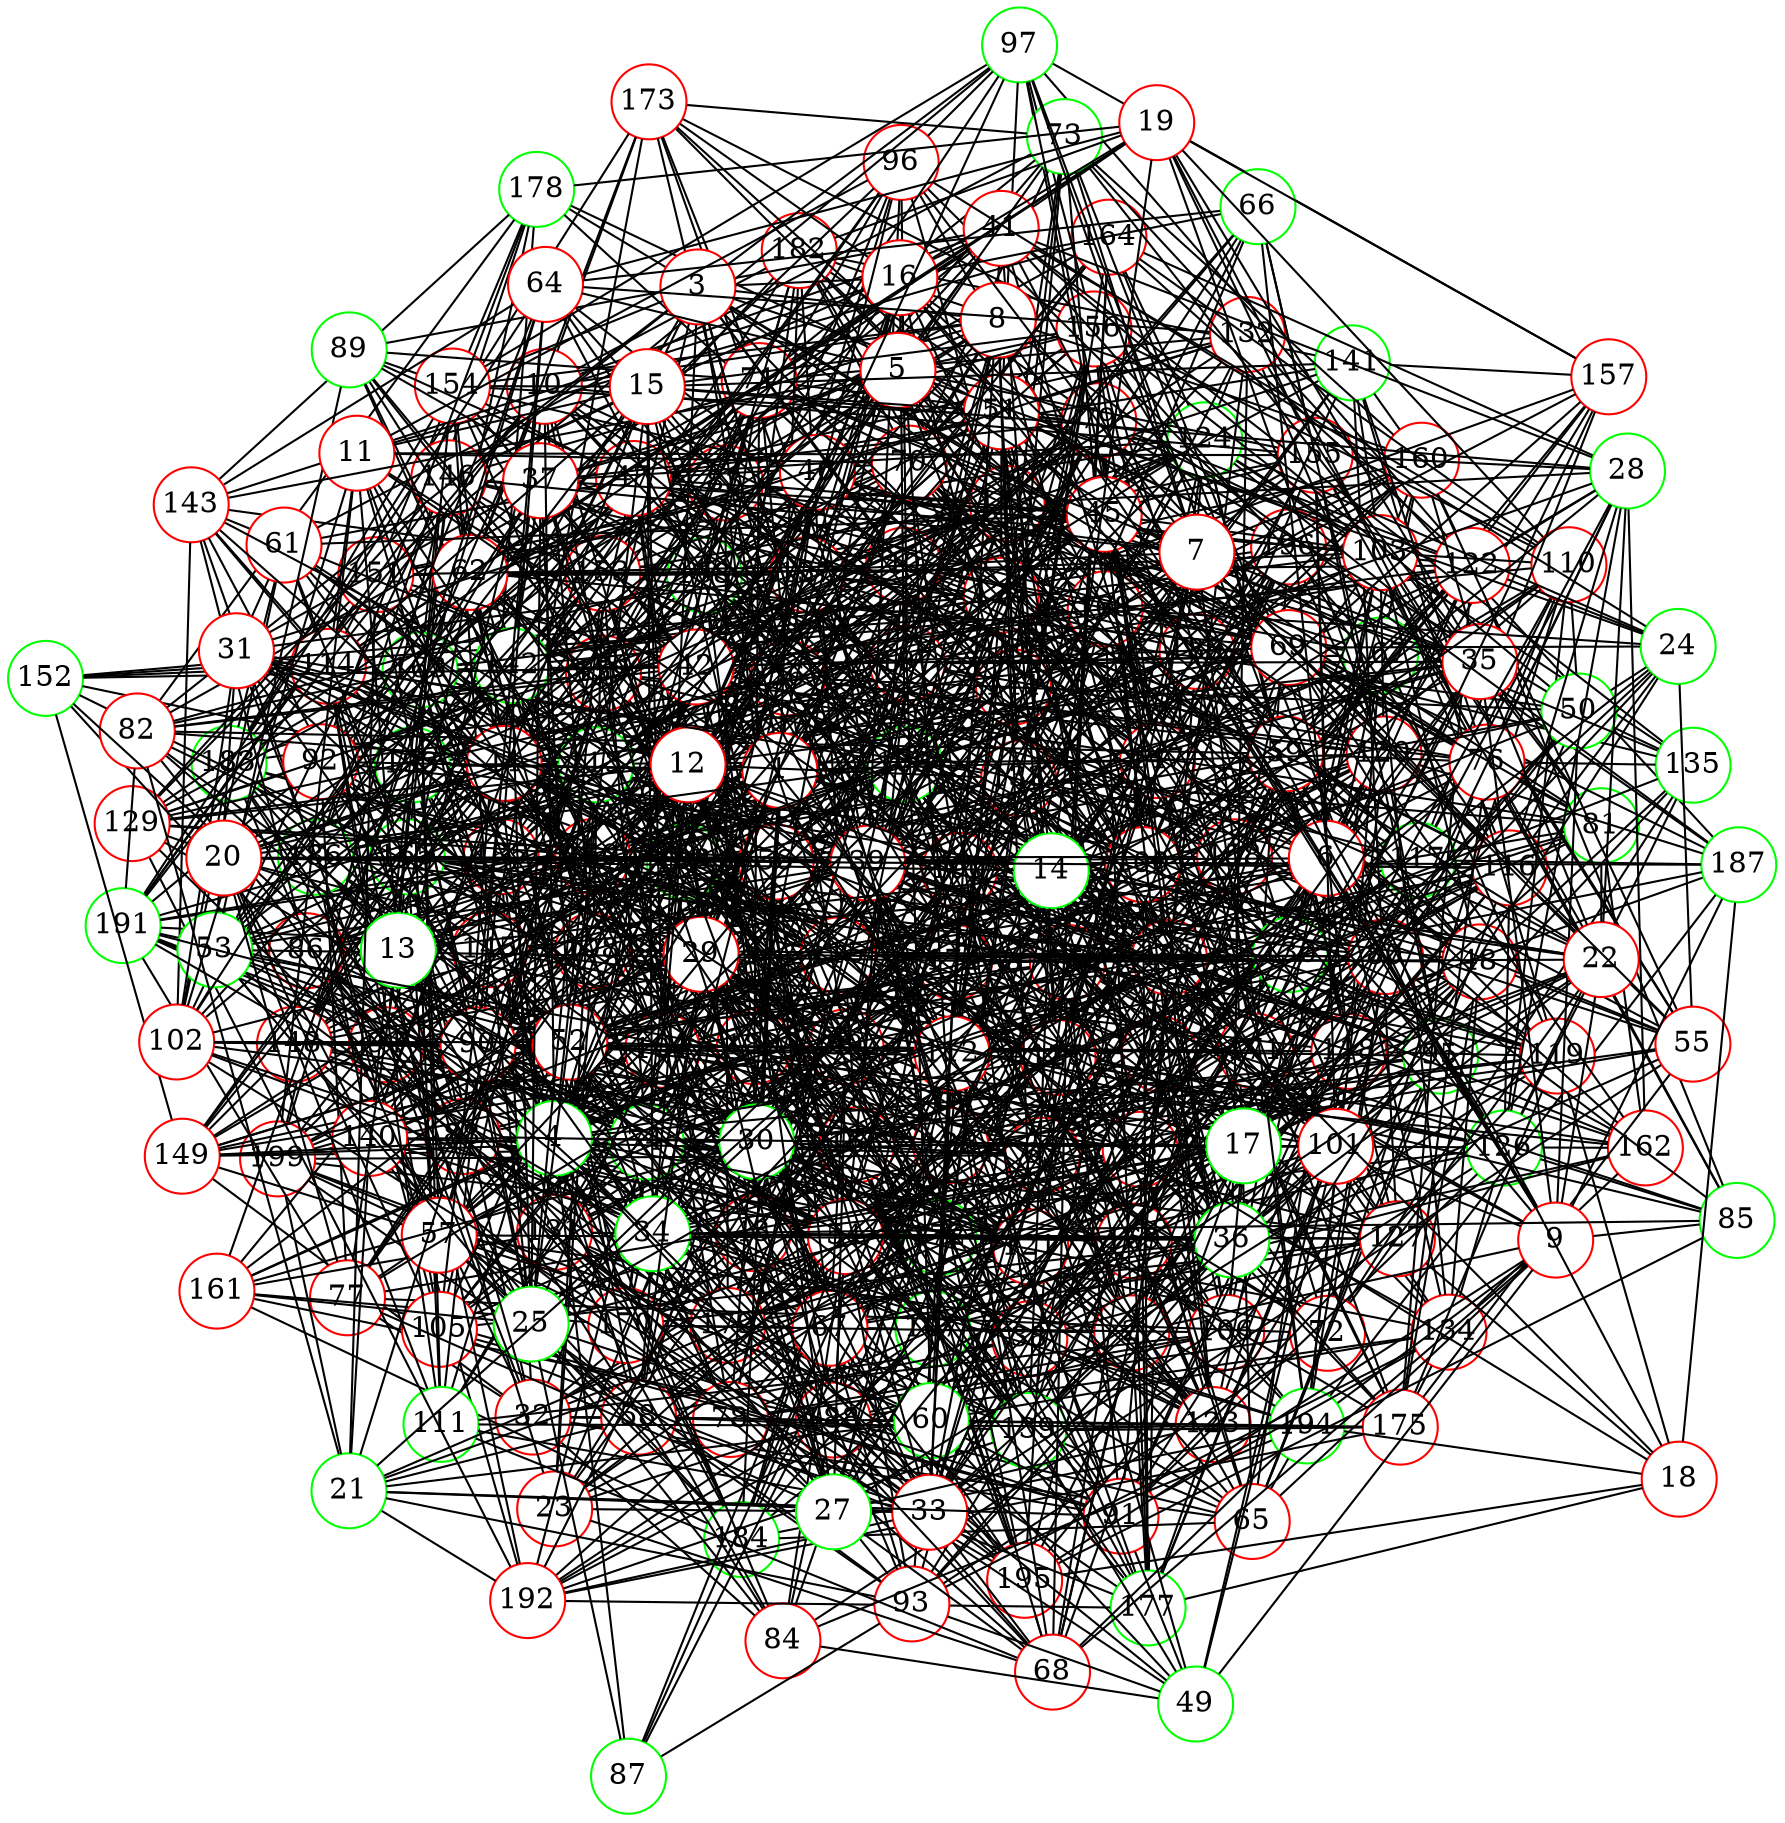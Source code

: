 graph {
graph ["layout"="fdp"]
node ["style"="filled","fillcolor"="white","fixedsize"="true","shape"="circle"]
"0" ["color"="red"]
"32" ["color"="red"]
"65" ["color"="red"]
"98" ["color"="red"]
"195" ["color"="red"]
"133" ["color"="red"]
"134" ["color"="red"]
"162" ["color"="red"]
"166" ["color"="red"]
"194" ["color"="green"]
"170" ["color"="red"]
"198" ["color"="green"]
"184" ["color"="green"]
"189" ["color"="red"]
"196" ["color"="red"]
"181" ["color"="red"]
"182" ["color"="red"]
"186" ["color"="green"]
"192" ["color"="red"]
"167" ["color"="green"]
"197" ["color"="red"]
"138" ["color"="green"]
"141" ["color"="green"]
"160" ["color"="red"]
"174" ["color"="red"]
"175" ["color"="red"]
"180" ["color"="red"]
"183" ["color"="green"]
"190" ["color"="red"]
"172" ["color"="green"]
"199" ["color"="red"]
"179" ["color"="red"]
"193" ["color"="green"]
"191" ["color"="green"]
"157" ["color"="red"]
"158" ["color"="red"]
"143" ["color"="red"]
"178" ["color"="green"]
"185" ["color"="red"]
"159" ["color"="red"]
"151" ["color"="red"]
"155" ["color"="red"]
"156" ["color"="red"]
"171" ["color"="red"]
"188" ["color"="red"]
"173" ["color"="red"]
"144" ["color"="red"]
"150" ["color"="red"]
"154" ["color"="red"]
"163" ["color"="green"]
"169" ["color"="red"]
"177" ["color"="green"]
"108" ["color"="red"]
"137" ["color"="red"]
"161" ["color"="red"]
"164" ["color"="red"]
"145" ["color"="red"]
"176" ["color"="red"]
"187" ["color"="green"]
"109" ["color"="green"]
"118" ["color"="red"]
"139" ["color"="green"]
"147" ["color"="red"]
"119" ["color"="red"]
"132" ["color"="red"]
"168" ["color"="red"]
"124" ["color"="green"]
"165" ["color"="green"]
"135" ["color"="green"]
"127" ["color"="red"]
"146" ["color"="red"]
"153" ["color"="red"]
"126" ["color"="green"]
"120" ["color"="red"]
"123" ["color"="red"]
"136" ["color"="red"]
"148" ["color"="red"]
"149" ["color"="red"]
"152" ["color"="green"]
"125" ["color"="red"]
"131" ["color"="red"]
"72" ["color"="red"]
"77" ["color"="red"]
"91" ["color"="red"]
"104" ["color"="red"]
"105" ["color"="red"]
"130" ["color"="green"]
"114" ["color"="red"]
"115" ["color"="red"]
"111" ["color"="green"]
"121" ["color"="red"]
"140" ["color"="red"]
"117" ["color"="green"]
"92" ["color"="red"]
"129" ["color"="red"]
"78" ["color"="red"]
"106" ["color"="red"]
"107" ["color"="green"]
"128" ["color"="red"]
"88" ["color"="red"]
"102" ["color"="red"]
"113" ["color"="green"]
"142" ["color"="green"]
"94" ["color"="red"]
"122" ["color"="red"]
"110" ["color"="red"]
"80" ["color"="red"]
"85" ["color"="green"]
"93" ["color"="red"]
"75" ["color"="red"]
"83" ["color"="red"]
"97" ["color"="green"]
"116" ["color"="red"]
"95" ["color"="green"]
"99" ["color"="red"]
"38" ["color"="red"]
"70" ["color"="red"]
"73" ["color"="green"]
"112" ["color"="red"]
"74" ["color"="green"]
"81" ["color"="green"]
"90" ["color"="red"]
"48" ["color"="red"]
"67" ["color"="red"]
"103" ["color"="red"]
"82" ["color"="red"]
"55" ["color"="red"]
"100" ["color"="red"]
"84" ["color"="red"]
"63" ["color"="red"]
"71" ["color"="red"]
"79" ["color"="red"]
"89" ["color"="green"]
"59" ["color"="red"]
"76" ["color"="red"]
"50" ["color"="green"]
"56" ["color"="red"]
"61" ["color"="red"]
"54" ["color"="red"]
"87" ["color"="green"]
"58" ["color"="red"]
"62" ["color"="red"]
"96" ["color"="red"]
"69" ["color"="red"]
"86" ["color"="red"]
"40" ["color"="red"]
"43" ["color"="red"]
"47" ["color"="red"]
"53" ["color"="green"]
"60" ["color"="green"]
"2" ["color"="red"]
"35" ["color"="red"]
"44" ["color"="red"]
"45" ["color"="red"]
"46" ["color"="red"]
"36" ["color"="green"]
"51" ["color"="red"]
"57" ["color"="red"]
"68" ["color"="red"]
"6" ["color"="red"]
"9" ["color"="red"]
"39" ["color"="red"]
"49" ["color"="green"]
"101" ["color"="red"]
"22" ["color"="red"]
"28" ["color"="green"]
"41" ["color"="red"]
"42" ["color"="red"]
"52" ["color"="red"]
"10" ["color"="red"]
"23" ["color"="red"]
"33" ["color"="red"]
"26" ["color"="red"]
"1" ["color"="red"]
"66" ["color"="green"]
"3" ["color"="red"]
"8" ["color"="red"]
"30" ["color"="green"]
"37" ["color"="red"]
"16" ["color"="red"]
"34" ["color"="green"]
"19" ["color"="red"]
"64" ["color"="red"]
"4" ["color"="green"]
"5" ["color"="red"]
"24" ["color"="green"]
"11" ["color"="red"]
"13" ["color"="green"]
"15" ["color"="red"]
"17" ["color"="green"]
"25" ["color"="green"]
"29" ["color"="red"]
"7" ["color"="red"]
"12" ["color"="red"]
"31" ["color"="red"]
"14" ["color"="green"]
"20" ["color"="red"]
"18" ["color"="red"]
"21" ["color"="green"]
"27" ["color"="green"]
"0" -- "32"
"0" -- "96"
"0" -- "193"
"0" -- "2"
"0" -- "99"
"0" -- "166"
"0" -- "167"
"0" -- "10"
"0" -- "106"
"0" -- "75"
"0" -- "174"
"0" -- "79"
"0" -- "48"
"0" -- "81"
"0" -- "177"
"0" -- "23"
"0" -- "26"
"0" -- "123"
"0" -- "156"
"0" -- "94"
"0" -- "63"
"32" -- "65"
"32" -- "194"
"32" -- "165"
"32" -- "38"
"32" -- "40"
"32" -- "43"
"32" -- "77"
"32" -- "84"
"32" -- "117"
"32" -- "149"
"32" -- "86"
"32" -- "185"
"32" -- "58"
"32" -- "91"
"65" -- "98"
"65" -- "194"
"65" -- "131"
"65" -- "198"
"65" -- "167"
"65" -- "72"
"65" -- "104"
"65" -- "75"
"65" -- "107"
"65" -- "116"
"65" -- "184"
"65" -- "188"
"65" -- "158"
"65" -- "95"
"98" -- "195"
"98" -- "133"
"98" -- "138"
"98" -- "157"
"98" -- "160"
"98" -- "108"
"98" -- "177"
"98" -- "120"
"98" -- "123"
"98" -- "124"
"98" -- "191"
"133" -- "134"
"133" -- "199"
"133" -- "150"
"133" -- "156"
"133" -- "158"
"133" -- "180"
"133" -- "191"
"134" -- "162"
"134" -- "167"
"134" -- "138"
"134" -- "175"
"134" -- "144"
"134" -- "188"
"162" -- "166"
"162" -- "181"
"166" -- "194"
"166" -- "195"
"166" -- "170"
"166" -- "181"
"166" -- "182"
"166" -- "184"
"170" -- "198"
"170" -- "184"
"184" -- "194"
"184" -- "189"
"189" -- "196"
"181" -- "182"
"181" -- "186"
"186" -- "192"
"167" -- "197"
"167" -- "181"
"167" -- "182"
"138" -- "197"
"138" -- "141"
"138" -- "143"
"138" -- "180"
"138" -- "181"
"138" -- "182"
"138" -- "151"
"138" -- "155"
"138" -- "156"
"141" -- "160"
"141" -- "172"
"141" -- "182"
"141" -- "157"
"160" -- "197"
"160" -- "167"
"160" -- "174"
"160" -- "182"
"160" -- "190"
"174" -- "197"
"174" -- "175"
"174" -- "183"
"175" -- "192"
"175" -- "180"
"175" -- "181"
"183" -- "197"
"172" -- "196"
"172" -- "199"
"172" -- "179"
"172" -- "191"
"179" -- "193"
"179" -- "196"
"179" -- "197"
"179" -- "199"
"179" -- "190"
"157" -- "167"
"157" -- "158"
"143" -- "170"
"143" -- "178"
"143" -- "185"
"143" -- "186"
"143" -- "159"
"178" -- "193"
"178" -- "196"
"178" -- "186"
"159" -- "194"
"159" -- "166"
"151" -- "166"
"151" -- "178"
"151" -- "159"
"151" -- "191"
"156" -- "171"
"156" -- "173"
"156" -- "174"
"156" -- "185"
"171" -- "194"
"171" -- "196"
"171" -- "180"
"171" -- "181"
"171" -- "188"
"171" -- "189"
"188" -- "195"
"173" -- "183"
"173" -- "189"
"173" -- "174"
"144" -- "193"
"144" -- "197"
"144" -- "180"
"144" -- "150"
"144" -- "184"
"144" -- "185"
"144" -- "154"
"144" -- "186"
"144" -- "157"
"150" -- "183"
"150" -- "155"
"150" -- "191"
"154" -- "163"
"154" -- "174"
"154" -- "183"
"163" -- "196"
"163" -- "167"
"163" -- "169"
"163" -- "185"
"163" -- "190"
"169" -- "192"
"169" -- "177"
"169" -- "185"
"169" -- "188"
"177" -- "192"
"177" -- "180"
"108" -- "160"
"108" -- "137"
"108" -- "109"
"108" -- "146"
"108" -- "153"
"108" -- "126"
"108" -- "191"
"137" -- "161"
"137" -- "164"
"137" -- "167"
"137" -- "169"
"137" -- "145"
"137" -- "151"
"161" -- "180"
"161" -- "184"
"161" -- "170"
"161" -- "188"
"161" -- "174"
"145" -- "199"
"145" -- "173"
"145" -- "176"
"145" -- "154"
"176" -- "193"
"176" -- "181"
"176" -- "183"
"176" -- "187"
"176" -- "189"
"187" -- "194"
"187" -- "196"
"109" -- "145"
"109" -- "181"
"109" -- "118"
"109" -- "150"
"109" -- "155"
"118" -- "194"
"118" -- "167"
"118" -- "137"
"118" -- "139"
"118" -- "145"
"118" -- "119"
"118" -- "184"
"118" -- "124"
"139" -- "192"
"139" -- "175"
"139" -- "147"
"139" -- "179"
"139" -- "181"
"139" -- "150"
"139" -- "159"
"147" -- "193"
"147" -- "175"
"147" -- "178"
"147" -- "182"
"147" -- "156"
"147" -- "188"
"147" -- "189"
"119" -- "132"
"119" -- "166"
"119" -- "168"
"119" -- "141"
"119" -- "175"
"119" -- "144"
"119" -- "185"
"119" -- "190"
"132" -- "133"
"132" -- "181"
"132" -- "187"
"168" -- "198"
"168" -- "174"
"168" -- "181"
"124" -- "132"
"124" -- "164"
"124" -- "165"
"124" -- "135"
"124" -- "168"
"124" -- "137"
"124" -- "151"
"124" -- "127"
"165" -- "166"
"165" -- "198"
"165" -- "171"
"165" -- "181"
"165" -- "184"
"127" -- "170"
"127" -- "141"
"127" -- "158"
"146" -- "193"
"146" -- "165"
"146" -- "199"
"146" -- "170"
"146" -- "189"
"146" -- "190"
"146" -- "159"
"146" -- "191"
"153" -- "165"
"153" -- "171"
"153" -- "176"
"153" -- "186"
"126" -- "134"
"126" -- "135"
"126" -- "176"
"126" -- "145"
"120" -- "194"
"120" -- "196"
"120" -- "137"
"120" -- "139"
"120" -- "187"
"120" -- "190"
"120" -- "159"
"123" -- "167"
"123" -- "136"
"123" -- "169"
"123" -- "139"
"123" -- "172"
"123" -- "177"
"123" -- "181"
"123" -- "150"
"123" -- "188"
"123" -- "125"
"123" -- "190"
"136" -- "168"
"136" -- "137"
"136" -- "170"
"136" -- "148"
"136" -- "149"
"136" -- "187"
"136" -- "190"
"136" -- "159"
"148" -- "195"
"148" -- "198"
"148" -- "149"
"148" -- "182"
"149" -- "165"
"149" -- "198"
"149" -- "179"
"149" -- "152"
"149" -- "153"
"152" -- "165"
"152" -- "168"
"152" -- "190"
"125" -- "162"
"125" -- "195"
"125" -- "164"
"125" -- "133"
"125" -- "165"
"125" -- "179"
"125" -- "150"
"125" -- "185"
"125" -- "189"
"131" -- "161"
"131" -- "163"
"131" -- "174"
"131" -- "180"
"131" -- "183"
"131" -- "185"
"131" -- "154"
"72" -- "135"
"72" -- "168"
"72" -- "137"
"72" -- "77"
"72" -- "78"
"72" -- "110"
"72" -- "174"
"72" -- "80"
"72" -- "88"
"72" -- "93"
"77" -- "91"
"77" -- "92"
"77" -- "191"
"91" -- "131"
"91" -- "134"
"91" -- "104"
"91" -- "105"
"91" -- "172"
"91" -- "117"
"91" -- "119"
"91" -- "189"
"91" -- "126"
"104" -- "195"
"104" -- "198"
"104" -- "199"
"104" -- "139"
"104" -- "146"
"104" -- "149"
"104" -- "105"
"104" -- "171"
"104" -- "174"
"104" -- "111"
"104" -- "181"
"104" -- "121"
"104" -- "127"
"105" -- "130"
"105" -- "131"
"105" -- "165"
"105" -- "109"
"105" -- "174"
"105" -- "177"
"105" -- "114"
"105" -- "186"
"130" -- "160"
"130" -- "162"
"130" -- "199"
"130" -- "174"
"130" -- "187"
"130" -- "156"
"114" -- "192"
"114" -- "164"
"114" -- "133"
"114" -- "143"
"114" -- "115"
"114" -- "151"
"114" -- "152"
"115" -- "193"
"115" -- "196"
"115" -- "139"
"115" -- "176"
"115" -- "149"
"115" -- "181"
"115" -- "153"
"115" -- "127"
"111" -- "193"
"111" -- "163"
"111" -- "197"
"111" -- "185"
"111" -- "175"
"121" -- "198"
"121" -- "140"
"121" -- "174"
"121" -- "180"
"121" -- "123"
"121" -- "126"
"140" -- "163"
"140" -- "184"
"140" -- "186"
"117" -- "133"
"117" -- "145"
"117" -- "179"
"117" -- "182"
"117" -- "187"
"117" -- "156"
"117" -- "157"
"92" -- "129"
"92" -- "104"
"92" -- "137"
"92" -- "176"
"92" -- "145"
"92" -- "178"
"92" -- "182"
"92" -- "185"
"92" -- "189"
"92" -- "158"
"92" -- "191"
"129" -- "192"
"129" -- "131"
"129" -- "163"
"129" -- "198"
"129" -- "168"
"129" -- "145"
"129" -- "146"
"129" -- "151"
"78" -- "192"
"78" -- "193"
"78" -- "169"
"78" -- "106"
"78" -- "140"
"78" -- "115"
"78" -- "88"
"78" -- "122"
"78" -- "159"
"106" -- "195"
"106" -- "107"
"106" -- "171"
"106" -- "109"
"106" -- "111"
"106" -- "117"
"106" -- "181"
"106" -- "185"
"106" -- "188"
"107" -- "128"
"107" -- "192"
"107" -- "162"
"107" -- "163"
"107" -- "164"
"107" -- "133"
"107" -- "166"
"107" -- "170"
"107" -- "148"
"107" -- "119"
"107" -- "188"
"128" -- "130"
"128" -- "132"
"128" -- "133"
"128" -- "135"
"128" -- "137"
"128" -- "152"
"128" -- "157"
"128" -- "159"
"128" -- "175"
"128" -- "181"
"128" -- "182"
"128" -- "188"
"88" -- "165"
"88" -- "102"
"88" -- "134"
"88" -- "166"
"88" -- "138"
"88" -- "139"
"88" -- "113"
"88" -- "177"
"88" -- "114"
"88" -- "178"
"88" -- "152"
"88" -- "94"
"102" -- "104"
"102" -- "107"
"102" -- "171"
"102" -- "143"
"102" -- "146"
"102" -- "183"
"102" -- "153"
"113" -- "129"
"113" -- "132"
"113" -- "197"
"113" -- "199"
"113" -- "136"
"113" -- "141"
"113" -- "142"
"113" -- "176"
"113" -- "118"
"142" -- "160"
"142" -- "172"
"142" -- "148"
"94" -- "193"
"94" -- "98"
"94" -- "197"
"94" -- "108"
"94" -- "172"
"94" -- "111"
"94" -- "144"
"94" -- "114"
"94" -- "115"
"94" -- "148"
"94" -- "118"
"94" -- "121"
"94" -- "154"
"94" -- "125"
"94" -- "191"
"122" -- "160"
"122" -- "164"
"122" -- "197"
"122" -- "167"
"122" -- "169"
"122" -- "171"
"122" -- "175"
"122" -- "151"
"122" -- "125"
"110" -- "164"
"110" -- "196"
"110" -- "142"
"110" -- "180"
"110" -- "117"
"110" -- "156"
"110" -- "126"
"110" -- "158"
"80" -- "194"
"80" -- "108"
"80" -- "115"
"80" -- "85"
"80" -- "88"
"80" -- "185"
"80" -- "91"
"80" -- "123"
"80" -- "190"
"85" -- "195"
"85" -- "122"
"85" -- "155"
"85" -- "125"
"85" -- "126"
"85" -- "174"
"93" -- "134"
"93" -- "198"
"93" -- "135"
"93" -- "199"
"93" -- "169"
"93" -- "172"
"93" -- "142"
"93" -- "147"
"93" -- "186"
"75" -- "130"
"75" -- "164"
"75" -- "165"
"75" -- "171"
"75" -- "83"
"75" -- "115"
"75" -- "117"
"75" -- "120"
"75" -- "122"
"75" -- "91"
"75" -- "94"
"83" -- "97"
"83" -- "130"
"83" -- "131"
"83" -- "196"
"83" -- "165"
"83" -- "111"
"83" -- "147"
"83" -- "179"
"83" -- "148"
"83" -- "122"
"83" -- "188"
"97" -- "147"
"97" -- "151"
"97" -- "122"
"97" -- "154"
"97" -- "156"
"97" -- "157"
"116" -- "196"
"116" -- "165"
"116" -- "139"
"116" -- "118"
"116" -- "126"
"95" -- "99"
"95" -- "164"
"95" -- "109"
"95" -- "113"
"95" -- "179"
"95" -- "181"
"95" -- "120"
"95" -- "121"
"95" -- "123"
"95" -- "155"
"95" -- "126"
"99" -- "128"
"99" -- "193"
"99" -- "195"
"99" -- "141"
"99" -- "110"
"99" -- "177"
"99" -- "114"
"99" -- "148"
"99" -- "180"
"99" -- "149"
"99" -- "124"
"99" -- "156"
"38" -- "192"
"38" -- "194"
"38" -- "70"
"38" -- "198"
"38" -- "171"
"38" -- "140"
"38" -- "48"
"38" -- "80"
"38" -- "177"
"38" -- "50"
"38" -- "54"
"38" -- "55"
"38" -- "58"
"38" -- "154"
"38" -- "186"
"38" -- "59"
"38" -- "91"
"38" -- "123"
"38" -- "127"
"70" -- "164"
"70" -- "104"
"70" -- "168"
"70" -- "73"
"70" -- "74"
"70" -- "138"
"70" -- "77"
"70" -- "118"
"70" -- "151"
"70" -- "153"
"70" -- "95"
"73" -- "160"
"73" -- "132"
"73" -- "168"
"73" -- "173"
"73" -- "80"
"73" -- "112"
"73" -- "144"
"73" -- "176"
"73" -- "159"
"112" -- "163"
"112" -- "134"
"112" -- "198"
"112" -- "135"
"112" -- "139"
"112" -- "142"
"112" -- "174"
"112" -- "144"
"112" -- "177"
"112" -- "156"
"112" -- "188"
"112" -- "189"
"112" -- "190"
"74" -- "192"
"74" -- "99"
"74" -- "195"
"74" -- "168"
"74" -- "170"
"74" -- "108"
"74" -- "142"
"74" -- "176"
"74" -- "81"
"74" -- "145"
"74" -- "179"
"74" -- "116"
"74" -- "149"
"74" -- "151"
"74" -- "153"
"74" -- "90"
"74" -- "127"
"74" -- "191"
"81" -- "162"
"81" -- "133"
"81" -- "166"
"81" -- "176"
"81" -- "115"
"81" -- "88"
"81" -- "155"
"81" -- "159"
"90" -- "193"
"90" -- "130"
"90" -- "195"
"90" -- "164"
"90" -- "167"
"90" -- "199"
"90" -- "136"
"90" -- "109"
"90" -- "176"
"90" -- "114"
"90" -- "123"
"48" -- "67"
"48" -- "70"
"48" -- "134"
"48" -- "198"
"48" -- "103"
"48" -- "135"
"48" -- "107"
"48" -- "139"
"48" -- "171"
"48" -- "175"
"48" -- "83"
"48" -- "117"
"48" -- "55"
"48" -- "59"
"67" -- "193"
"67" -- "99"
"67" -- "196"
"67" -- "103"
"67" -- "78"
"67" -- "82"
"67" -- "150"
"67" -- "184"
"67" -- "153"
"67" -- "90"
"67" -- "127"
"103" -- "130"
"103" -- "163"
"103" -- "104"
"103" -- "137"
"103" -- "106"
"103" -- "141"
"103" -- "146"
"103" -- "116"
"103" -- "120"
"103" -- "124"
"103" -- "156"
"82" -- "163"
"82" -- "138"
"82" -- "107"
"82" -- "108"
"82" -- "113"
"82" -- "178"
"82" -- "88"
"82" -- "159"
"82" -- "191"
"55" -- "160"
"55" -- "100"
"55" -- "132"
"55" -- "103"
"55" -- "136"
"55" -- "175"
"55" -- "147"
"55" -- "84"
"55" -- "116"
"55" -- "158"
"55" -- "63"
"100" -- "196"
"100" -- "133"
"100" -- "109"
"100" -- "177"
"100" -- "116"
"100" -- "149"
"100" -- "150"
"100" -- "119"
"100" -- "120"
"100" -- "121"
"100" -- "153"
"100" -- "122"
"100" -- "155"
"100" -- "124"
"84" -- "145"
"84" -- "194"
"84" -- "183"
"84" -- "188"
"63" -- "65"
"63" -- "196"
"63" -- "102"
"63" -- "71"
"63" -- "199"
"63" -- "72"
"63" -- "136"
"63" -- "75"
"63" -- "140"
"63" -- "80"
"63" -- "116"
"63" -- "117"
"63" -- "124"
"71" -- "131"
"71" -- "163"
"71" -- "132"
"71" -- "198"
"71" -- "135"
"71" -- "73"
"71" -- "138"
"71" -- "173"
"71" -- "142"
"71" -- "79"
"71" -- "113"
"71" -- "145"
"71" -- "82"
"71" -- "148"
"71" -- "89"
"71" -- "185"
"71" -- "186"
"79" -- "97"
"79" -- "103"
"79" -- "106"
"79" -- "170"
"79" -- "109"
"79" -- "173"
"79" -- "113"
"79" -- "115"
"79" -- "116"
"79" -- "181"
"79" -- "150"
"79" -- "122"
"79" -- "154"
"79" -- "125"
"89" -- "150"
"89" -- "166"
"89" -- "104"
"89" -- "154"
"89" -- "158"
"89" -- "159"
"59" -- "97"
"59" -- "98"
"59" -- "198"
"59" -- "107"
"59" -- "76"
"59" -- "140"
"59" -- "176"
"59" -- "82"
"59" -- "116"
"59" -- "118"
"59" -- "189"
"59" -- "95"
"76" -- "131"
"76" -- "197"
"76" -- "135"
"76" -- "172"
"76" -- "141"
"76" -- "110"
"76" -- "175"
"76" -- "176"
"76" -- "177"
"76" -- "178"
"76" -- "115"
"76" -- "116"
"76" -- "85"
"50" -- "135"
"50" -- "169"
"50" -- "110"
"50" -- "174"
"50" -- "79"
"50" -- "116"
"50" -- "56"
"50" -- "120"
"50" -- "153"
"56" -- "161"
"56" -- "98"
"56" -- "162"
"56" -- "67"
"56" -- "195"
"56" -- "103"
"56" -- "138"
"56" -- "140"
"56" -- "172"
"56" -- "180"
"56" -- "118"
"56" -- "182"
"56" -- "89"
"56" -- "185"
"56" -- "123"
"56" -- "187"
"56" -- "61"
"61" -- "165"
"61" -- "102"
"61" -- "166"
"61" -- "73"
"61" -- "112"
"61" -- "114"
"61" -- "115"
"61" -- "183"
"54" -- "129"
"54" -- "131"
"54" -- "197"
"54" -- "74"
"54" -- "84"
"54" -- "148"
"54" -- "87"
"54" -- "88"
"54" -- "90"
"54" -- "155"
"54" -- "156"
"54" -- "93"
"54" -- "98"
"54" -- "166"
"54" -- "169"
"54" -- "177"
"54" -- "179"
"54" -- "116"
"54" -- "120"
"54" -- "59"
"54" -- "188"
"54" -- "127"
"87" -- "112"
"87" -- "136"
"87" -- "93"
"58" -- "198"
"58" -- "139"
"58" -- "76"
"58" -- "80"
"58" -- "148"
"58" -- "180"
"58" -- "181"
"58" -- "188"
"58" -- "62"
"62" -- "96"
"62" -- "161"
"62" -- "132"
"62" -- "69"
"62" -- "102"
"62" -- "137"
"62" -- "173"
"62" -- "83"
"62" -- "92"
"62" -- "125"
"62" -- "63"
"96" -- "97"
"96" -- "196"
"96" -- "165"
"96" -- "197"
"96" -- "198"
"96" -- "153"
"96" -- "159"
"69" -- "162"
"69" -- "134"
"69" -- "71"
"69" -- "109"
"69" -- "81"
"69" -- "181"
"69" -- "86"
"69" -- "122"
"69" -- "186"
"86" -- "168"
"86" -- "170"
"86" -- "172"
"86" -- "143"
"86" -- "147"
"86" -- "179"
"86" -- "189"
"40" -- "129"
"40" -- "100"
"40" -- "69"
"40" -- "166"
"40" -- "167"
"40" -- "43"
"40" -- "146"
"40" -- "147"
"40" -- "116"
"40" -- "117"
"40" -- "151"
"40" -- "120"
"40" -- "155"
"40" -- "60"
"40" -- "124"
"40" -- "190"
"43" -- "98"
"43" -- "195"
"43" -- "100"
"43" -- "71"
"43" -- "105"
"43" -- "172"
"43" -- "174"
"43" -- "47"
"43" -- "144"
"43" -- "176"
"43" -- "145"
"43" -- "183"
"43" -- "126"
"43" -- "158"
"43" -- "127"
"47" -- "128"
"47" -- "98"
"47" -- "163"
"47" -- "132"
"47" -- "69"
"47" -- "70"
"47" -- "198"
"47" -- "105"
"47" -- "171"
"47" -- "141"
"47" -- "176"
"47" -- "180"
"47" -- "53"
"47" -- "86"
"47" -- "89"
"47" -- "59"
"47" -- "61"
"53" -- "128"
"53" -- "74"
"53" -- "138"
"53" -- "75"
"53" -- "142"
"53" -- "148"
"53" -- "150"
"53" -- "56"
"53" -- "89"
"53" -- "121"
"53" -- "185"
"53" -- "188"
"60" -- "134"
"60" -- "199"
"60" -- "78"
"60" -- "174"
"60" -- "175"
"60" -- "147"
"60" -- "118"
"60" -- "61"
"2" -- "35"
"2" -- "36"
"2" -- "68"
"2" -- "133"
"2" -- "197"
"2" -- "6"
"2" -- "168"
"2" -- "9"
"2" -- "42"
"2" -- "170"
"2" -- "139"
"2" -- "109"
"2" -- "174"
"2" -- "177"
"2" -- "52"
"2" -- "117"
"2" -- "181"
"2" -- "57"
"2" -- "123"
"2" -- "92"
"2" -- "95"
"35" -- "160"
"35" -- "133"
"35" -- "197"
"35" -- "70"
"35" -- "73"
"35" -- "169"
"35" -- "44"
"35" -- "45"
"35" -- "46"
"35" -- "81"
"35" -- "180"
"35" -- "56"
"35" -- "60"
"35" -- "124"
"44" -- "130"
"44" -- "70"
"44" -- "102"
"44" -- "105"
"44" -- "140"
"44" -- "79"
"44" -- "115"
"44" -- "149"
"44" -- "54"
"44" -- "151"
"44" -- "91"
"44" -- "124"
"44" -- "125"
"45" -- "96"
"45" -- "128"
"45" -- "197"
"45" -- "103"
"45" -- "168"
"45" -- "76"
"45" -- "173"
"45" -- "174"
"45" -- "83"
"45" -- "147"
"45" -- "148"
"45" -- "123"
"45" -- "61"
"45" -- "94"
"45" -- "126"
"46" -- "165"
"46" -- "167"
"46" -- "170"
"46" -- "172"
"46" -- "58"
"46" -- "154"
"46" -- "127"
"46" -- "159"
"36" -- "162"
"36" -- "67"
"36" -- "131"
"36" -- "132"
"36" -- "133"
"36" -- "105"
"36" -- "109"
"36" -- "175"
"36" -- "48"
"36" -- "51"
"36" -- "179"
"36" -- "57"
"36" -- "93"
"36" -- "62"
"51" -- "128"
"51" -- "97"
"51" -- "98"
"51" -- "99"
"51" -- "196"
"51" -- "133"
"51" -- "70"
"51" -- "142"
"51" -- "180"
"51" -- "56"
"51" -- "122"
"51" -- "124"
"51" -- "125"
"51" -- "158"
"57" -- "163"
"57" -- "195"
"57" -- "133"
"57" -- "199"
"57" -- "104"
"57" -- "170"
"57" -- "140"
"57" -- "77"
"57" -- "144"
"57" -- "113"
"57" -- "183"
"57" -- "120"
"57" -- "58"
"57" -- "159"
"68" -- "98"
"68" -- "194"
"68" -- "131"
"68" -- "195"
"68" -- "69"
"68" -- "75"
"68" -- "111"
"68" -- "112"
"68" -- "115"
"68" -- "188"
"6" -- "98"
"6" -- "162"
"6" -- "35"
"6" -- "70"
"6" -- "198"
"6" -- "71"
"6" -- "104"
"6" -- "9"
"6" -- "48"
"6" -- "148"
"6" -- "184"
"6" -- "57"
"6" -- "153"
"6" -- "155"
"6" -- "60"
"6" -- "189"
"6" -- "159"
"9" -- "65"
"9" -- "194"
"9" -- "35"
"9" -- "195"
"9" -- "68"
"9" -- "39"
"9" -- "75"
"9" -- "45"
"9" -- "49"
"9" -- "50"
"9" -- "85"
"9" -- "22"
"9" -- "150"
"9" -- "59"
"9" -- "187"
"9" -- "189"
"9" -- "158"
"9" -- "95"
"39" -- "129"
"39" -- "195"
"39" -- "197"
"39" -- "137"
"39" -- "138"
"39" -- "139"
"39" -- "143"
"39" -- "148"
"39" -- "86"
"39" -- "150"
"39" -- "91"
"39" -- "95"
"39" -- "96"
"39" -- "100"
"39" -- "102"
"39" -- "167"
"39" -- "168"
"39" -- "45"
"39" -- "181"
"39" -- "119"
"39" -- "185"
"49" -- "179"
"49" -- "84"
"49" -- "101"
"49" -- "118"
"49" -- "166"
"49" -- "170"
"49" -- "91"
"49" -- "60"
"49" -- "93"
"49" -- "190"
"101" -- "128"
"101" -- "133"
"101" -- "197"
"101" -- "166"
"101" -- "136"
"101" -- "168"
"101" -- "138"
"101" -- "108"
"101" -- "177"
"101" -- "179"
"101" -- "155"
"101" -- "190"
"101" -- "127"
"22" -- "193"
"22" -- "35"
"22" -- "67"
"22" -- "36"
"22" -- "38"
"22" -- "72"
"22" -- "170"
"22" -- "172"
"22" -- "46"
"22" -- "174"
"22" -- "81"
"22" -- "147"
"22" -- "117"
"22" -- "155"
"22" -- "28"
"22" -- "126"
"22" -- "190"
"28" -- "162"
"28" -- "100"
"28" -- "164"
"28" -- "41"
"28" -- "76"
"28" -- "144"
"28" -- "176"
"28" -- "116"
"28" -- "117"
"28" -- "118"
"28" -- "122"
"28" -- "155"
"28" -- "126"
"28" -- "190"
"41" -- "129"
"41" -- "135"
"41" -- "167"
"41" -- "42"
"41" -- "44"
"41" -- "110"
"41" -- "80"
"41" -- "112"
"41" -- "113"
"41" -- "50"
"41" -- "114"
"41" -- "146"
"41" -- "147"
"41" -- "89"
"41" -- "92"
"41" -- "125"
"41" -- "62"
"42" -- "96"
"42" -- "100"
"42" -- "69"
"42" -- "168"
"42" -- "137"
"42" -- "79"
"42" -- "80"
"42" -- "112"
"42" -- "82"
"42" -- "117"
"42" -- "151"
"42" -- "152"
"42" -- "122"
"42" -- "154"
"42" -- "188"
"52" -- "128"
"52" -- "162"
"52" -- "131"
"52" -- "100"
"52" -- "101"
"52" -- "102"
"52" -- "199"
"52" -- "105"
"52" -- "75"
"52" -- "78"
"52" -- "116"
"52" -- "180"
"52" -- "86"
"52" -- "182"
"52" -- "121"
"52" -- "186"
"52" -- "188"
"52" -- "190"
"52" -- "191"
"10" -- "128"
"10" -- "163"
"10" -- "133"
"10" -- "198"
"10" -- "41"
"10" -- "108"
"10" -- "109"
"10" -- "173"
"10" -- "142"
"10" -- "179"
"10" -- "182"
"10" -- "183"
"10" -- "155"
"10" -- "62"
"10" -- "94"
"10" -- "158"
"10" -- "191"
"23" -- "33"
"23" -- "99"
"23" -- "68"
"23" -- "108"
"23" -- "172"
"23" -- "78"
"23" -- "174"
"23" -- "113"
"23" -- "51"
"23" -- "92"
"23" -- "188"
"23" -- "125"
"33" -- "192"
"33" -- "130"
"33" -- "67"
"33" -- "131"
"33" -- "68"
"33" -- "139"
"33" -- "145"
"33" -- "158"
"33" -- "98"
"33" -- "101"
"33" -- "102"
"33" -- "42"
"33" -- "171"
"33" -- "174"
"33" -- "111"
"33" -- "112"
"33" -- "58"
"33" -- "186"
"33" -- "59"
"33" -- "60"
"33" -- "125"
"33" -- "126"
"33" -- "63"
"26" -- "193"
"26" -- "196"
"26" -- "71"
"26" -- "136"
"26" -- "76"
"26" -- "77"
"26" -- "78"
"26" -- "79"
"26" -- "146"
"26" -- "83"
"26" -- "148"
"26" -- "99"
"26" -- "165"
"26" -- "40"
"26" -- "169"
"26" -- "43"
"26" -- "173"
"26" -- "46"
"26" -- "112"
"26" -- "50"
"26" -- "120"
"1" -- "160"
"1" -- "193"
"1" -- "66"
"1" -- "3"
"1" -- "4"
"1" -- "74"
"1" -- "106"
"1" -- "43"
"1" -- "45"
"1" -- "79"
"1" -- "48"
"1" -- "80"
"1" -- "149"
"1" -- "120"
"1" -- "184"
"1" -- "25"
"1" -- "26"
"1" -- "90"
"1" -- "92"
"1" -- "29"
"1" -- "62"
"66" -- "128"
"66" -- "144"
"66" -- "133"
"66" -- "118"
"66" -- "198"
"66" -- "120"
"66" -- "155"
"3" -- "97"
"3" -- "69"
"3" -- "39"
"3" -- "8"
"3" -- "40"
"3" -- "104"
"3" -- "136"
"3" -- "171"
"3" -- "142"
"3" -- "79"
"3" -- "16"
"3" -- "82"
"3" -- "146"
"3" -- "147"
"3" -- "86"
"3" -- "120"
"3" -- "154"
"3" -- "159"
"8" -- "99"
"8" -- "100"
"8" -- "133"
"8" -- "70"
"8" -- "10"
"8" -- "78"
"8" -- "47"
"8" -- "146"
"8" -- "83"
"8" -- "52"
"8" -- "121"
"8" -- "153"
"8" -- "185"
"8" -- "154"
"8" -- "59"
"8" -- "187"
"8" -- "30"
"30" -- "128"
"30" -- "192"
"30" -- "33"
"30" -- "161"
"30" -- "131"
"30" -- "37"
"30" -- "133"
"30" -- "139"
"30" -- "108"
"30" -- "141"
"30" -- "110"
"30" -- "148"
"30" -- "119"
"30" -- "151"
"30" -- "183"
"30" -- "88"
"30" -- "121"
"30" -- "123"
"30" -- "188"
"30" -- "190"
"30" -- "63"
"30" -- "95"
"37" -- "130"
"37" -- "194"
"37" -- "102"
"37" -- "45"
"37" -- "142"
"37" -- "79"
"37" -- "52"
"37" -- "180"
"37" -- "186"
"37" -- "124"
"37" -- "156"
"37" -- "158"
"16" -- "34"
"16" -- "66"
"16" -- "198"
"16" -- "136"
"16" -- "137"
"16" -- "169"
"16" -- "109"
"16" -- "143"
"16" -- "48"
"16" -- "176"
"16" -- "19"
"16" -- "116"
"16" -- "180"
"16" -- "185"
"16" -- "26"
"16" -- "186"
"16" -- "189"
"34" -- "98"
"34" -- "194"
"34" -- "78"
"34" -- "147"
"34" -- "116"
"34" -- "85"
"34" -- "181"
"34" -- "86"
"34" -- "118"
"34" -- "152"
"34" -- "62"
"34" -- "191"
"19" -- "64"
"19" -- "35"
"19" -- "71"
"19" -- "41"
"19" -- "76"
"19" -- "110"
"19" -- "114"
"19" -- "178"
"19" -- "182"
"19" -- "120"
"19" -- "155"
"19" -- "157"
"64" -- "66"
"64" -- "163"
"64" -- "132"
"64" -- "199"
"64" -- "137"
"64" -- "143"
"64" -- "112"
"64" -- "147"
"64" -- "185"
"64" -- "90"
"64" -- "186"
"64" -- "190"
"64" -- "191"
"4" -- "128"
"4" -- "68"
"4" -- "5"
"4" -- "137"
"4" -- "10"
"4" -- "11"
"4" -- "140"
"4" -- "13"
"4" -- "144"
"4" -- "17"
"4" -- "149"
"4" -- "86"
"4" -- "87"
"4" -- "26"
"4" -- "95"
"4" -- "40"
"4" -- "169"
"4" -- "42"
"4" -- "46"
"4" -- "174"
"4" -- "113"
"4" -- "184"
"4" -- "58"
"4" -- "188"
"4" -- "125"
"5" -- "64"
"5" -- "193"
"5" -- "130"
"5" -- "36"
"5" -- "37"
"5" -- "101"
"5" -- "6"
"5" -- "73"
"5" -- "137"
"5" -- "140"
"5" -- "143"
"5" -- "81"
"5" -- "117"
"5" -- "150"
"5" -- "183"
"5" -- "24"
"5" -- "155"
"5" -- "156"
"24" -- "96"
"24" -- "130"
"24" -- "69"
"24" -- "168"
"24" -- "80"
"24" -- "50"
"24" -- "116"
"24" -- "55"
"24" -- "121"
"24" -- "122"
"24" -- "91"
"24" -- "124"
"11" -- "96"
"11" -- "164"
"11" -- "70"
"11" -- "102"
"11" -- "199"
"11" -- "104"
"11" -- "42"
"11" -- "13"
"11" -- "15"
"11" -- "114"
"11" -- "52"
"11" -- "180"
"11" -- "155"
"11" -- "190"
"13" -- "32"
"13" -- "100"
"13" -- "165"
"13" -- "138"
"13" -- "77"
"13" -- "109"
"13" -- "51"
"13" -- "84"
"13" -- "183"
"13" -- "56"
"13" -- "124"
"13" -- "156"
"13" -- "189"
"13" -- "62"
"13" -- "126"
"15" -- "34"
"15" -- "39"
"15" -- "104"
"15" -- "140"
"15" -- "141"
"15" -- "142"
"15" -- "144"
"15" -- "114"
"15" -- "146"
"15" -- "51"
"15" -- "115"
"15" -- "52"
"15" -- "53"
"15" -- "54"
"15" -- "154"
"15" -- "28"
"15" -- "156"
"17" -- "32"
"17" -- "98"
"17" -- "195"
"17" -- "68"
"17" -- "101"
"17" -- "133"
"17" -- "39"
"17" -- "106"
"17" -- "43"
"17" -- "77"
"17" -- "110"
"17" -- "81"
"17" -- "50"
"17" -- "114"
"17" -- "147"
"17" -- "53"
"17" -- "25"
"17" -- "157"
"17" -- "190"
"17" -- "95"
"25" -- "160"
"25" -- "161"
"25" -- "37"
"25" -- "142"
"25" -- "145"
"25" -- "84"
"25" -- "53"
"25" -- "181"
"25" -- "150"
"25" -- "87"
"25" -- "151"
"25" -- "184"
"25" -- "57"
"25" -- "153"
"25" -- "90"
"25" -- "91"
"25" -- "93"
"25" -- "94"
"29" -- "96"
"29" -- "70"
"29" -- "72"
"29" -- "169"
"29" -- "106"
"29" -- "107"
"29" -- "139"
"29" -- "172"
"29" -- "143"
"29" -- "48"
"29" -- "182"
"29" -- "57"
"29" -- "121"
"29" -- "153"
"29" -- "58"
"29" -- "154"
"29" -- "186"
"29" -- "60"
"29" -- "124"
"7" -- "96"
"7" -- "97"
"7" -- "194"
"7" -- "131"
"7" -- "71"
"7" -- "73"
"7" -- "138"
"7" -- "43"
"7" -- "140"
"7" -- "47"
"7" -- "146"
"7" -- "22"
"7" -- "55"
"7" -- "121"
"7" -- "125"
"7" -- "190"
"12" -- "97"
"12" -- "129"
"12" -- "35"
"12" -- "164"
"12" -- "133"
"12" -- "197"
"12" -- "40"
"12" -- "104"
"12" -- "74"
"12" -- "107"
"12" -- "140"
"12" -- "172"
"12" -- "77"
"12" -- "46"
"12" -- "174"
"12" -- "51"
"12" -- "181"
"12" -- "54"
"12" -- "150"
"12" -- "119"
"12" -- "60"
"12" -- "29"
"12" -- "31"
"12" -- "191"
"31" -- "32"
"31" -- "34"
"31" -- "99"
"31" -- "132"
"31" -- "37"
"31" -- "102"
"31" -- "198"
"31" -- "104"
"31" -- "137"
"31" -- "75"
"31" -- "109"
"31" -- "113"
"31" -- "53"
"31" -- "150"
"31" -- "56"
"31" -- "61"
"14" -- "33"
"14" -- "36"
"14" -- "101"
"14" -- "170"
"14" -- "75"
"14" -- "139"
"14" -- "140"
"14" -- "77"
"14" -- "15"
"14" -- "17"
"14" -- "19"
"14" -- "51"
"14" -- "83"
"14" -- "20"
"14" -- "84"
"14" -- "22"
"14" -- "120"
"14" -- "157"
"20" -- "128"
"20" -- "100"
"20" -- "105"
"20" -- "44"
"20" -- "108"
"20" -- "140"
"20" -- "77"
"20" -- "109"
"20" -- "142"
"20" -- "111"
"20" -- "176"
"20" -- "113"
"20" -- "185"
"20" -- "26"
"20" -- "158"
"18" -- "177"
"18" -- "98"
"18" -- "194"
"18" -- "195"
"18" -- "119"
"18" -- "171"
"18" -- "187"
"18" -- "126"
"18" -- "127"
"21" -- "192"
"21" -- "33"
"21" -- "98"
"21" -- "99"
"21" -- "199"
"21" -- "140"
"21" -- "82"
"21" -- "151"
"21" -- "121"
"21" -- "58"
"21" -- "91"
"21" -- "60"
"21" -- "93"
"21" -- "159"
"27" -- "34"
"27" -- "130"
"27" -- "99"
"27" -- "68"
"27" -- "104"
"27" -- "138"
"27" -- "170"
"27" -- "43"
"27" -- "77"
"27" -- "112"
"27" -- "113"
"27" -- "147"
"27" -- "181"
"27" -- "86"
"27" -- "119"
"27" -- "123"
"27" -- "29"
"27" -- "158"
}